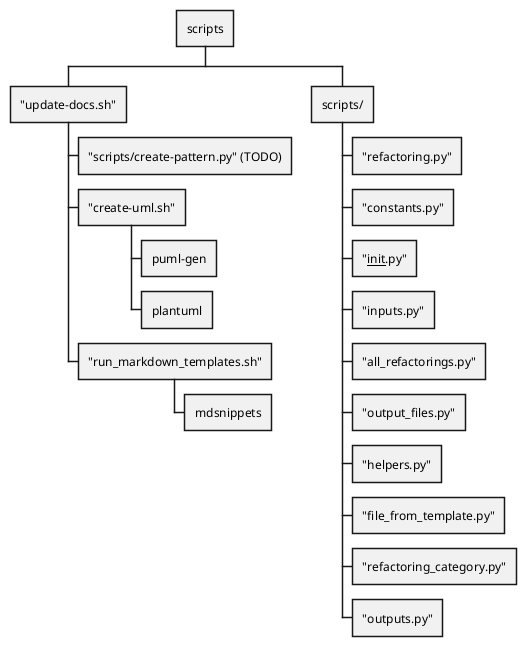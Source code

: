 @startwbs

* scripts
** "update-docs.sh"
*** "scripts/create-pattern.py" (TODO)
*** "create-uml.sh"
**** puml-gen
**** plantuml
*** "run_markdown_templates.sh"
**** mdsnippets
** scripts/
*** "refactoring.py"
*** "constants.py"
*** "__init__.py"
*** "inputs.py"
*** "all_refactorings.py"
*** "output_files.py"
*** "helpers.py"
*** "file_from_template.py"
*** "refactoring_category.py"
*** "outputs.py"

@endwbs

